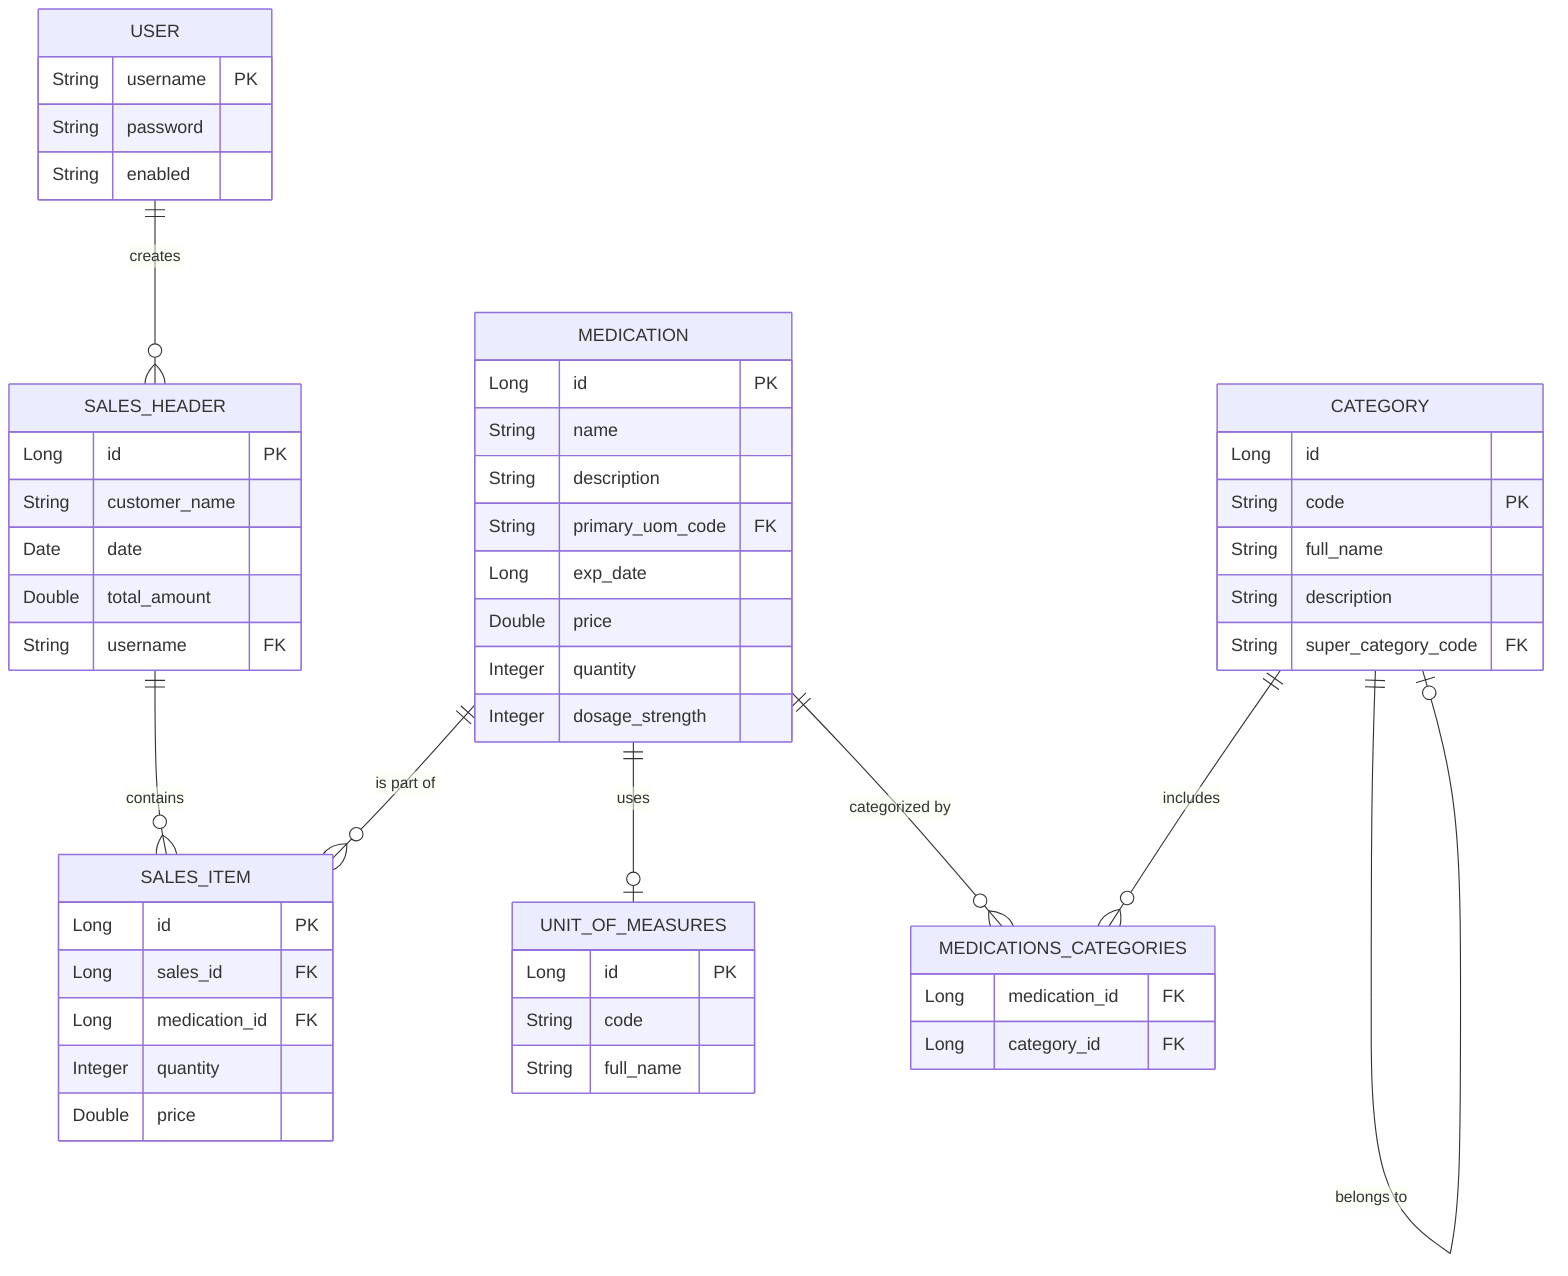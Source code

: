 erDiagram
    USER {
        String username PK
        String password
        String enabled
    }

    SALES_HEADER {
        Long id PK
        String customer_name
        Date date
        Double total_amount
        String username FK
    }

    SALES_ITEM {
        Long id PK
        Long sales_id FK
        Long medication_id FK
        Integer quantity
        Double price
    }

    MEDICATION {
        Long id PK
        String name
        String description
        String primary_uom_code FK
        Long exp_date
        Double price
        Integer quantity
        Integer dosage_strength
    }

    UNIT_OF_MEASURES {
        Long id PK
        String code
        String full_name
    }

    CATEGORY {
        Long id
        String code PK
        String full_name
        String description
        String super_category_code FK
    }

    MEDICATIONS_CATEGORIES {
        Long medication_id FK
        Long category_id FK
    }

    USER ||--o{ SALES_HEADER : "creates"
    SALES_HEADER ||--o{ SALES_ITEM : "contains"
    MEDICATION ||--o{ SALES_ITEM : "is part of"
    MEDICATION ||--o| UNIT_OF_MEASURES : "uses"
    CATEGORY ||--o| CATEGORY : "belongs to"
    MEDICATION ||--o{ MEDICATIONS_CATEGORIES : "categorized by"
    CATEGORY ||--o{ MEDICATIONS_CATEGORIES : "includes"